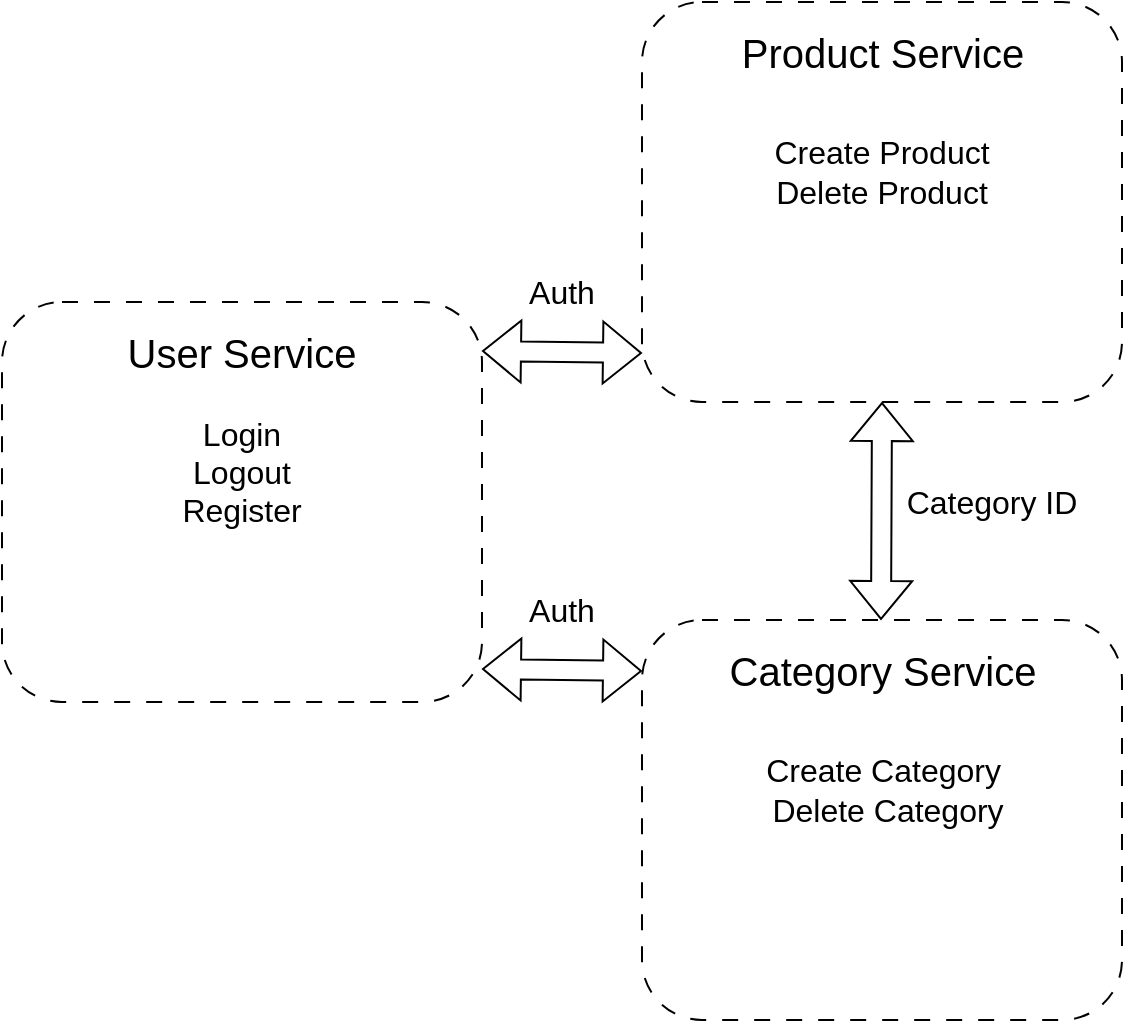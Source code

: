 <mxfile version="21.1.2" type="device">
  <diagram name="Seite-1" id="z_2dot5QInt8ppIREI61">
    <mxGraphModel dx="1036" dy="614" grid="1" gridSize="10" guides="1" tooltips="1" connect="1" arrows="1" fold="1" page="1" pageScale="1" pageWidth="827" pageHeight="1169" math="0" shadow="0">
      <root>
        <mxCell id="0" />
        <mxCell id="1" parent="0" />
        <mxCell id="L5CR_Bll_L-VFsYANITX-19" value="" style="rounded=1;whiteSpace=wrap;html=1;dashed=1;dashPattern=8 8;" vertex="1" parent="1">
          <mxGeometry x="120" y="160" width="240" height="200" as="geometry" />
        </mxCell>
        <mxCell id="L5CR_Bll_L-VFsYANITX-22" value="&lt;font style=&quot;font-size: 20px;&quot;&gt;User Service&lt;/font&gt;" style="text;html=1;strokeColor=none;fillColor=none;align=center;verticalAlign=middle;whiteSpace=wrap;rounded=0;" vertex="1" parent="1">
          <mxGeometry x="175" y="170" width="130" height="30" as="geometry" />
        </mxCell>
        <mxCell id="L5CR_Bll_L-VFsYANITX-23" value="Login&lt;br style=&quot;font-size: 16px;&quot;&gt;Logout&lt;br style=&quot;font-size: 16px;&quot;&gt;Register" style="text;html=1;strokeColor=none;fillColor=none;align=center;verticalAlign=middle;whiteSpace=wrap;rounded=0;fontSize=16;" vertex="1" parent="1">
          <mxGeometry x="210" y="230" width="60" height="30" as="geometry" />
        </mxCell>
        <mxCell id="L5CR_Bll_L-VFsYANITX-24" value="" style="rounded=1;whiteSpace=wrap;html=1;dashed=1;dashPattern=8 8;" vertex="1" parent="1">
          <mxGeometry x="440" y="319" width="240" height="200" as="geometry" />
        </mxCell>
        <mxCell id="L5CR_Bll_L-VFsYANITX-25" value="&lt;font style=&quot;font-size: 20px;&quot;&gt;Category Service&lt;/font&gt;" style="text;html=1;strokeColor=none;fillColor=none;align=center;verticalAlign=middle;whiteSpace=wrap;rounded=0;" vertex="1" parent="1">
          <mxGeometry x="477.5" y="329" width="165" height="30" as="geometry" />
        </mxCell>
        <mxCell id="L5CR_Bll_L-VFsYANITX-26" value="Create Category&amp;nbsp;&lt;br&gt;Delete Category&lt;br&gt;" style="text;html=1;strokeColor=none;fillColor=none;align=center;verticalAlign=middle;whiteSpace=wrap;rounded=0;fontSize=16;" vertex="1" parent="1">
          <mxGeometry x="477.5" y="389" width="170" height="30" as="geometry" />
        </mxCell>
        <mxCell id="L5CR_Bll_L-VFsYANITX-27" value="" style="rounded=1;whiteSpace=wrap;html=1;dashed=1;dashPattern=8 8;" vertex="1" parent="1">
          <mxGeometry x="440" y="10" width="240" height="200" as="geometry" />
        </mxCell>
        <mxCell id="L5CR_Bll_L-VFsYANITX-28" value="&lt;font style=&quot;font-size: 20px;&quot;&gt;Product Service&lt;/font&gt;" style="text;html=1;strokeColor=none;fillColor=none;align=center;verticalAlign=middle;whiteSpace=wrap;rounded=0;" vertex="1" parent="1">
          <mxGeometry x="487.5" y="20" width="145" height="30" as="geometry" />
        </mxCell>
        <mxCell id="L5CR_Bll_L-VFsYANITX-29" value="Create Product&lt;br&gt;Delete Product" style="text;html=1;strokeColor=none;fillColor=none;align=center;verticalAlign=middle;whiteSpace=wrap;rounded=0;fontSize=16;" vertex="1" parent="1">
          <mxGeometry x="500" y="80" width="120" height="30" as="geometry" />
        </mxCell>
        <mxCell id="L5CR_Bll_L-VFsYANITX-34" value="&lt;font style=&quot;font-size: 16px;&quot;&gt;Auth&lt;/font&gt;" style="text;html=1;strokeColor=none;fillColor=none;align=center;verticalAlign=middle;whiteSpace=wrap;rounded=0;" vertex="1" parent="1">
          <mxGeometry x="370" y="299" width="60" height="30" as="geometry" />
        </mxCell>
        <mxCell id="L5CR_Bll_L-VFsYANITX-35" value="" style="shape=flexArrow;endArrow=classic;startArrow=classic;html=1;rounded=0;" edge="1" parent="1">
          <mxGeometry width="100" height="100" relative="1" as="geometry">
            <mxPoint x="360" y="343.5" as="sourcePoint" />
            <mxPoint x="440" y="344.5" as="targetPoint" />
          </mxGeometry>
        </mxCell>
        <mxCell id="L5CR_Bll_L-VFsYANITX-36" value="" style="shape=flexArrow;endArrow=classic;startArrow=classic;html=1;rounded=0;entryX=0.5;entryY=1;entryDx=0;entryDy=0;" edge="1" parent="1" target="L5CR_Bll_L-VFsYANITX-27">
          <mxGeometry width="100" height="100" relative="1" as="geometry">
            <mxPoint x="559.5" y="319" as="sourcePoint" />
            <mxPoint x="559.5" y="239" as="targetPoint" />
          </mxGeometry>
        </mxCell>
        <mxCell id="L5CR_Bll_L-VFsYANITX-37" value="Category ID" style="text;html=1;strokeColor=none;fillColor=none;align=center;verticalAlign=middle;whiteSpace=wrap;rounded=0;fontSize=16;" vertex="1" parent="1">
          <mxGeometry x="560" y="245" width="110" height="30" as="geometry" />
        </mxCell>
        <mxCell id="L5CR_Bll_L-VFsYANITX-40" value="&lt;font style=&quot;font-size: 16px;&quot;&gt;Auth&lt;/font&gt;" style="text;html=1;strokeColor=none;fillColor=none;align=center;verticalAlign=middle;whiteSpace=wrap;rounded=0;" vertex="1" parent="1">
          <mxGeometry x="370" y="140" width="60" height="30" as="geometry" />
        </mxCell>
        <mxCell id="L5CR_Bll_L-VFsYANITX-41" value="" style="shape=flexArrow;endArrow=classic;startArrow=classic;html=1;rounded=0;" edge="1" parent="1">
          <mxGeometry width="100" height="100" relative="1" as="geometry">
            <mxPoint x="360" y="184.5" as="sourcePoint" />
            <mxPoint x="440" y="185.5" as="targetPoint" />
          </mxGeometry>
        </mxCell>
      </root>
    </mxGraphModel>
  </diagram>
</mxfile>
